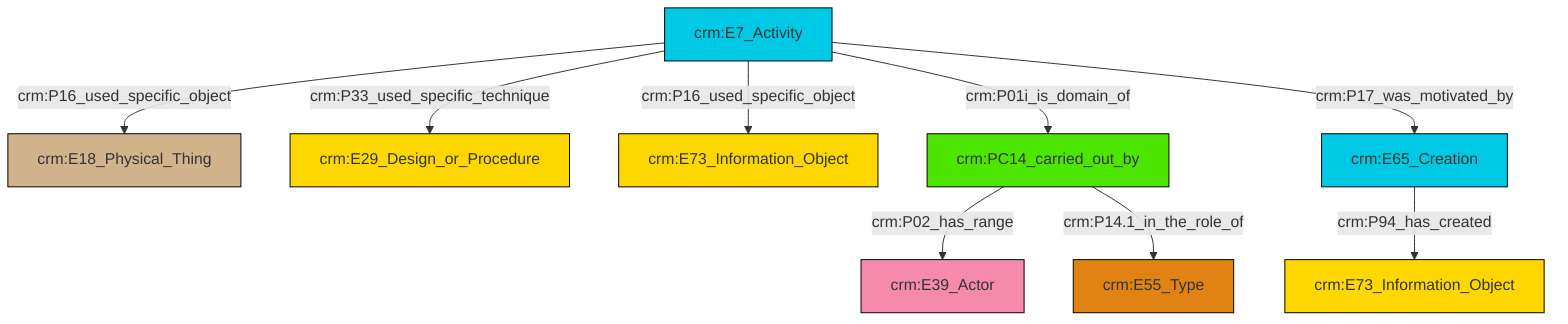 graph TD
classDef Literal fill:#f2f2f2,stroke:#000000;
classDef CRM_Entity fill:#FFFFFF,stroke:#000000;
classDef Temporal_Entity fill:#00C9E6, stroke:#000000;
classDef Type fill:#E18312, stroke:#000000;
classDef Time-Span fill:#2C9C91, stroke:#000000;
classDef Appellation fill:#FFEB7F, stroke:#000000;
classDef Place fill:#008836, stroke:#000000;
classDef Persistent_Item fill:#B266B2, stroke:#000000;
classDef Conceptual_Object fill:#FFD700, stroke:#000000;
classDef Physical_Thing fill:#D2B48C, stroke:#000000;
classDef Actor fill:#f58aad, stroke:#000000;
classDef PC_Classes fill:#4ce600, stroke:#000000;
classDef Multi fill:#cccccc,stroke:#000000;

2["crm:E7_Activity"]:::Temporal_Entity -->|crm:P33_used_specific_technique| 4["crm:E29_Design_or_Procedure"]:::Conceptual_Object
9["crm:E65_Creation"]:::Temporal_Entity -->|crm:P94_has_created| 5["crm:E73_Information_Object"]:::Conceptual_Object
2["crm:E7_Activity"]:::Temporal_Entity -->|crm:P16_used_specific_object| 0["crm:E18_Physical_Thing"]:::Physical_Thing
2["crm:E7_Activity"]:::Temporal_Entity -->|crm:P16_used_specific_object| 7["crm:E73_Information_Object"]:::Conceptual_Object
13["crm:PC14_carried_out_by"]:::PC_Classes -->|crm:P02_has_range| 15["crm:E39_Actor"]:::Actor
13["crm:PC14_carried_out_by"]:::PC_Classes -->|crm:P14.1_in_the_role_of| 10["crm:E55_Type"]:::Type
2["crm:E7_Activity"]:::Temporal_Entity -->|crm:P01i_is_domain_of| 13["crm:PC14_carried_out_by"]:::PC_Classes
2["crm:E7_Activity"]:::Temporal_Entity -->|crm:P17_was_motivated_by| 9["crm:E65_Creation"]:::Temporal_Entity
